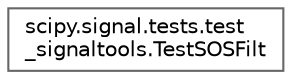 digraph "Graphical Class Hierarchy"
{
 // LATEX_PDF_SIZE
  bgcolor="transparent";
  edge [fontname=Helvetica,fontsize=10,labelfontname=Helvetica,labelfontsize=10];
  node [fontname=Helvetica,fontsize=10,shape=box,height=0.2,width=0.4];
  rankdir="LR";
  Node0 [id="Node000000",label="scipy.signal.tests.test\l_signaltools.TestSOSFilt",height=0.2,width=0.4,color="grey40", fillcolor="white", style="filled",URL="$dd/d3f/classscipy_1_1signal_1_1tests_1_1test__signaltools_1_1TestSOSFilt.html",tooltip=" "];
}
